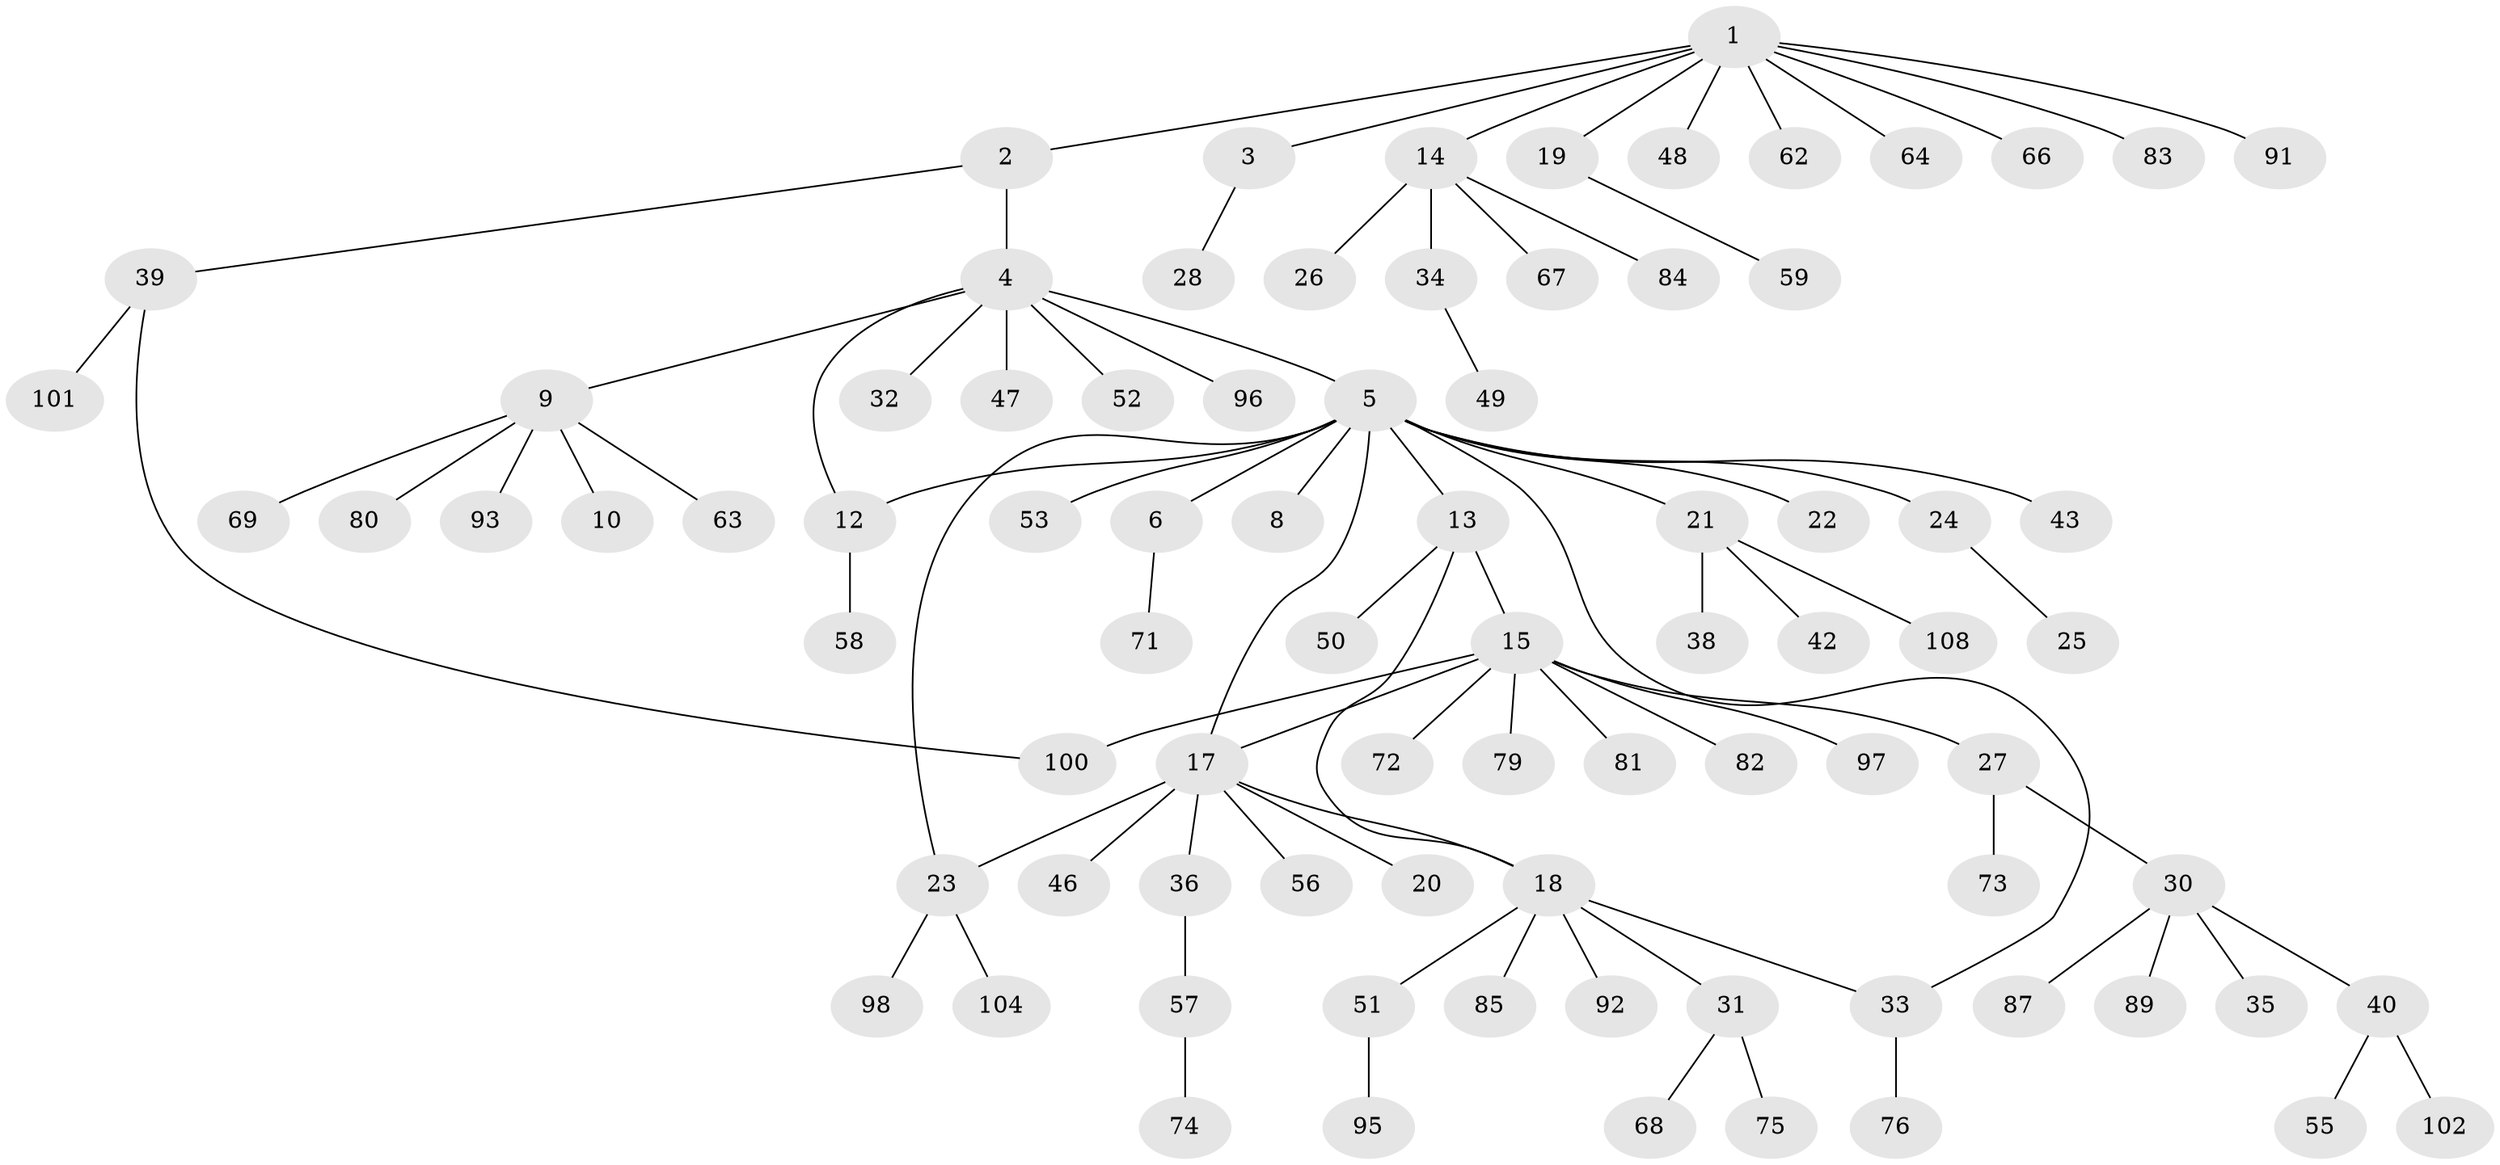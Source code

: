 // original degree distribution, {11: 0.009174311926605505, 4: 0.045871559633027525, 3: 0.07339449541284404, 9: 0.01834862385321101, 12: 0.009174311926605505, 2: 0.1743119266055046, 1: 0.6146788990825688, 7: 0.01834862385321101, 5: 0.01834862385321101, 6: 0.009174311926605505, 8: 0.009174311926605505}
// Generated by graph-tools (version 1.1) at 2025/11/02/27/25 16:11:14]
// undirected, 84 vertices, 89 edges
graph export_dot {
graph [start="1"]
  node [color=gray90,style=filled];
  1 [super="+7"];
  2 [super="+90"];
  3 [super="+86"];
  4 [super="+70"];
  5 [super="+16"];
  6 [super="+11"];
  8;
  9 [super="+44"];
  10;
  12 [super="+65"];
  13 [super="+60"];
  14 [super="+109"];
  15 [super="+37"];
  17 [super="+41"];
  18 [super="+88"];
  19;
  20 [super="+99"];
  21 [super="+29"];
  22;
  23 [super="+61"];
  24;
  25 [super="+45"];
  26;
  27;
  28;
  30 [super="+78"];
  31;
  32 [super="+106"];
  33;
  34;
  35;
  36;
  38;
  39 [super="+77"];
  40 [super="+54"];
  42;
  43;
  46;
  47;
  48;
  49;
  50;
  51;
  52;
  53;
  55;
  56;
  57 [super="+94"];
  58;
  59;
  62;
  63 [super="+105"];
  64;
  66;
  67;
  68;
  69;
  71;
  72;
  73;
  74;
  75;
  76;
  79 [super="+107"];
  80;
  81;
  82;
  83;
  84;
  85;
  87;
  89;
  91;
  92;
  93;
  95 [super="+103"];
  96;
  97;
  98;
  100;
  101;
  102;
  104;
  108;
  1 -- 2;
  1 -- 3;
  1 -- 14;
  1 -- 19;
  1 -- 48;
  1 -- 62;
  1 -- 64;
  1 -- 66;
  1 -- 83;
  1 -- 91;
  2 -- 4;
  2 -- 39;
  3 -- 28;
  4 -- 5;
  4 -- 9;
  4 -- 12;
  4 -- 32;
  4 -- 47;
  4 -- 52;
  4 -- 96;
  5 -- 6;
  5 -- 8;
  5 -- 13;
  5 -- 17;
  5 -- 21;
  5 -- 22;
  5 -- 23;
  5 -- 24;
  5 -- 33;
  5 -- 53;
  5 -- 43;
  5 -- 12;
  6 -- 71;
  9 -- 10;
  9 -- 63;
  9 -- 69;
  9 -- 80;
  9 -- 93;
  12 -- 58;
  13 -- 15;
  13 -- 18;
  13 -- 50;
  14 -- 26;
  14 -- 34;
  14 -- 67;
  14 -- 84;
  15 -- 17;
  15 -- 27;
  15 -- 79;
  15 -- 81;
  15 -- 82;
  15 -- 100;
  15 -- 72;
  15 -- 97;
  17 -- 18;
  17 -- 20;
  17 -- 36;
  17 -- 46;
  17 -- 56;
  17 -- 23;
  18 -- 31;
  18 -- 33;
  18 -- 51;
  18 -- 85;
  18 -- 92;
  19 -- 59;
  21 -- 42;
  21 -- 108;
  21 -- 38;
  23 -- 104;
  23 -- 98;
  24 -- 25;
  27 -- 30;
  27 -- 73;
  30 -- 35;
  30 -- 40;
  30 -- 89;
  30 -- 87;
  31 -- 68;
  31 -- 75;
  33 -- 76;
  34 -- 49;
  36 -- 57;
  39 -- 100;
  39 -- 101;
  40 -- 55;
  40 -- 102;
  51 -- 95;
  57 -- 74;
}
